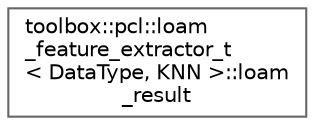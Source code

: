 digraph "Graphical Class Hierarchy"
{
 // LATEX_PDF_SIZE
  bgcolor="transparent";
  edge [fontname=Helvetica,fontsize=10,labelfontname=Helvetica,labelfontsize=10];
  node [fontname=Helvetica,fontsize=10,shape=box,height=0.2,width=0.4];
  rankdir="LR";
  Node0 [id="Node000000",label="toolbox::pcl::loam\l_feature_extractor_t\l\< DataType, KNN \>::loam\l_result",height=0.2,width=0.4,color="grey40", fillcolor="white", style="filled",URL="$structtoolbox_1_1pcl_1_1loam__feature__extractor__t_1_1loam__result.html",tooltip=" "];
}
